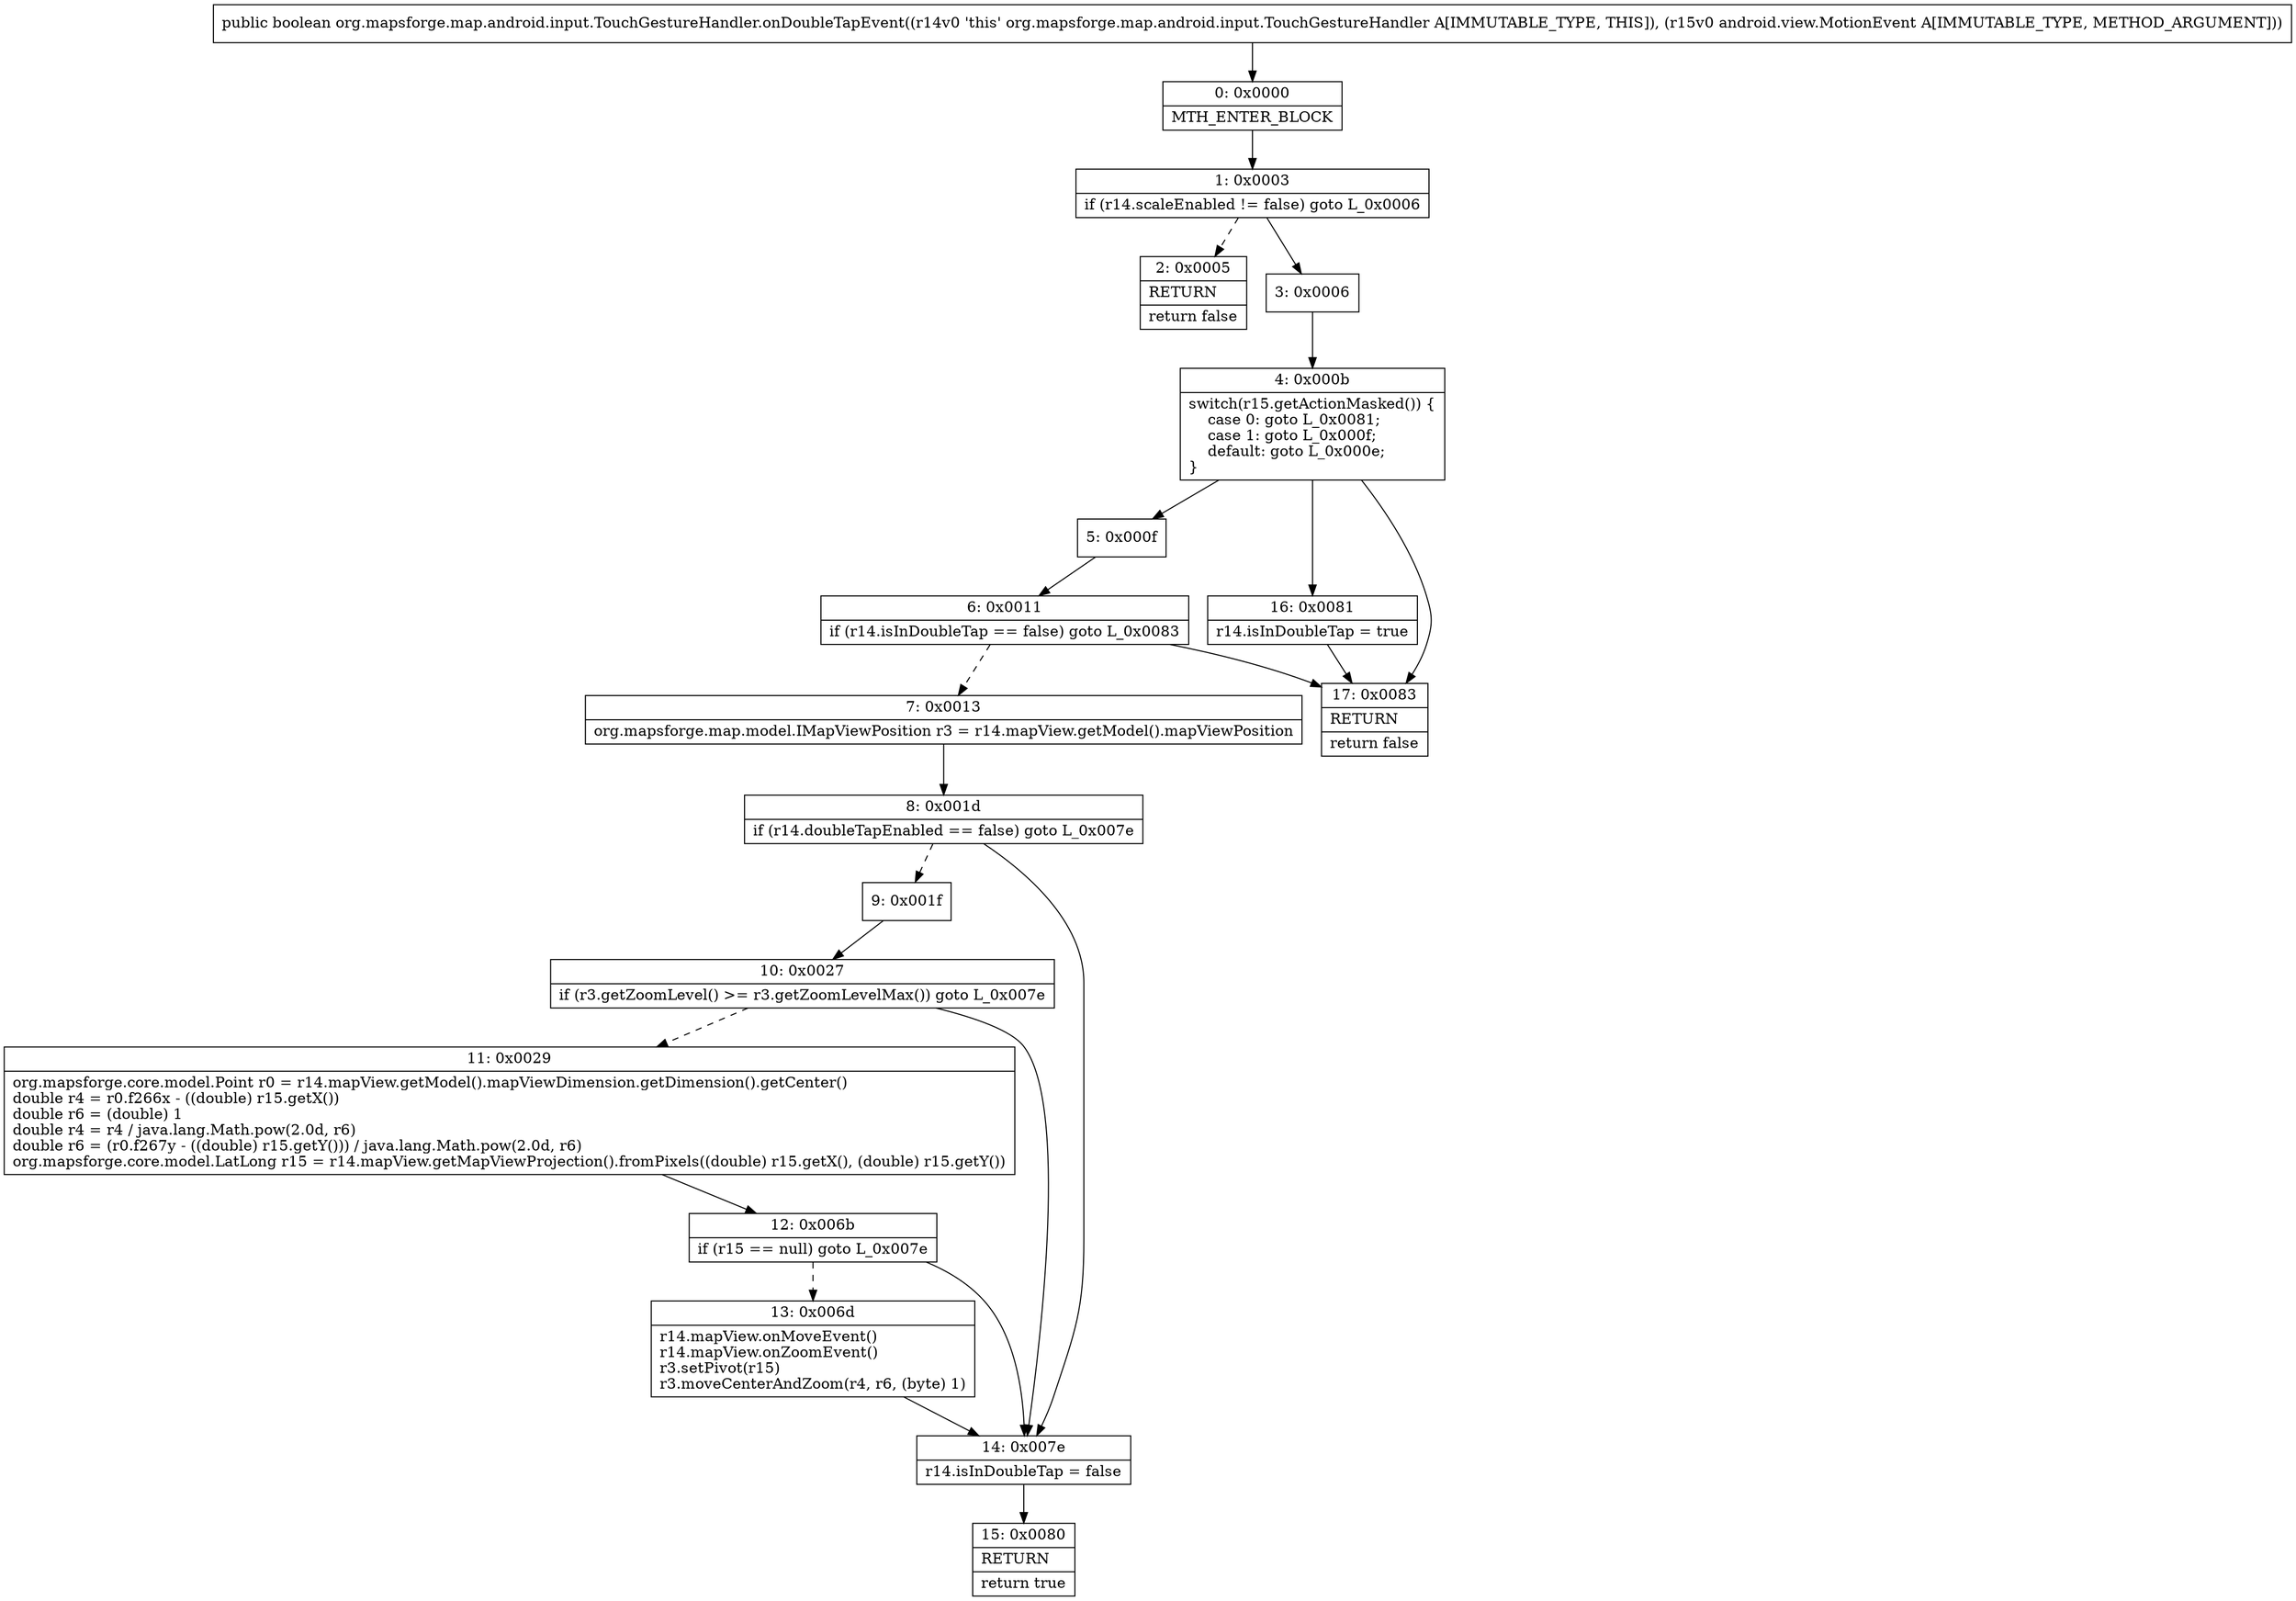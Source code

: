 digraph "CFG fororg.mapsforge.map.android.input.TouchGestureHandler.onDoubleTapEvent(Landroid\/view\/MotionEvent;)Z" {
Node_0 [shape=record,label="{0\:\ 0x0000|MTH_ENTER_BLOCK\l}"];
Node_1 [shape=record,label="{1\:\ 0x0003|if (r14.scaleEnabled != false) goto L_0x0006\l}"];
Node_2 [shape=record,label="{2\:\ 0x0005|RETURN\l|return false\l}"];
Node_3 [shape=record,label="{3\:\ 0x0006}"];
Node_4 [shape=record,label="{4\:\ 0x000b|switch(r15.getActionMasked()) \{\l    case 0: goto L_0x0081;\l    case 1: goto L_0x000f;\l    default: goto L_0x000e;\l\}\l}"];
Node_5 [shape=record,label="{5\:\ 0x000f}"];
Node_6 [shape=record,label="{6\:\ 0x0011|if (r14.isInDoubleTap == false) goto L_0x0083\l}"];
Node_7 [shape=record,label="{7\:\ 0x0013|org.mapsforge.map.model.IMapViewPosition r3 = r14.mapView.getModel().mapViewPosition\l}"];
Node_8 [shape=record,label="{8\:\ 0x001d|if (r14.doubleTapEnabled == false) goto L_0x007e\l}"];
Node_9 [shape=record,label="{9\:\ 0x001f}"];
Node_10 [shape=record,label="{10\:\ 0x0027|if (r3.getZoomLevel() \>= r3.getZoomLevelMax()) goto L_0x007e\l}"];
Node_11 [shape=record,label="{11\:\ 0x0029|org.mapsforge.core.model.Point r0 = r14.mapView.getModel().mapViewDimension.getDimension().getCenter()\ldouble r4 = r0.f266x \- ((double) r15.getX())\ldouble r6 = (double) 1\ldouble r4 = r4 \/ java.lang.Math.pow(2.0d, r6)\ldouble r6 = (r0.f267y \- ((double) r15.getY())) \/ java.lang.Math.pow(2.0d, r6)\lorg.mapsforge.core.model.LatLong r15 = r14.mapView.getMapViewProjection().fromPixels((double) r15.getX(), (double) r15.getY())\l}"];
Node_12 [shape=record,label="{12\:\ 0x006b|if (r15 == null) goto L_0x007e\l}"];
Node_13 [shape=record,label="{13\:\ 0x006d|r14.mapView.onMoveEvent()\lr14.mapView.onZoomEvent()\lr3.setPivot(r15)\lr3.moveCenterAndZoom(r4, r6, (byte) 1)\l}"];
Node_14 [shape=record,label="{14\:\ 0x007e|r14.isInDoubleTap = false\l}"];
Node_15 [shape=record,label="{15\:\ 0x0080|RETURN\l|return true\l}"];
Node_16 [shape=record,label="{16\:\ 0x0081|r14.isInDoubleTap = true\l}"];
Node_17 [shape=record,label="{17\:\ 0x0083|RETURN\l|return false\l}"];
MethodNode[shape=record,label="{public boolean org.mapsforge.map.android.input.TouchGestureHandler.onDoubleTapEvent((r14v0 'this' org.mapsforge.map.android.input.TouchGestureHandler A[IMMUTABLE_TYPE, THIS]), (r15v0 android.view.MotionEvent A[IMMUTABLE_TYPE, METHOD_ARGUMENT])) }"];
MethodNode -> Node_0;
Node_0 -> Node_1;
Node_1 -> Node_2[style=dashed];
Node_1 -> Node_3;
Node_3 -> Node_4;
Node_4 -> Node_5;
Node_4 -> Node_16;
Node_4 -> Node_17;
Node_5 -> Node_6;
Node_6 -> Node_7[style=dashed];
Node_6 -> Node_17;
Node_7 -> Node_8;
Node_8 -> Node_9[style=dashed];
Node_8 -> Node_14;
Node_9 -> Node_10;
Node_10 -> Node_11[style=dashed];
Node_10 -> Node_14;
Node_11 -> Node_12;
Node_12 -> Node_13[style=dashed];
Node_12 -> Node_14;
Node_13 -> Node_14;
Node_14 -> Node_15;
Node_16 -> Node_17;
}


